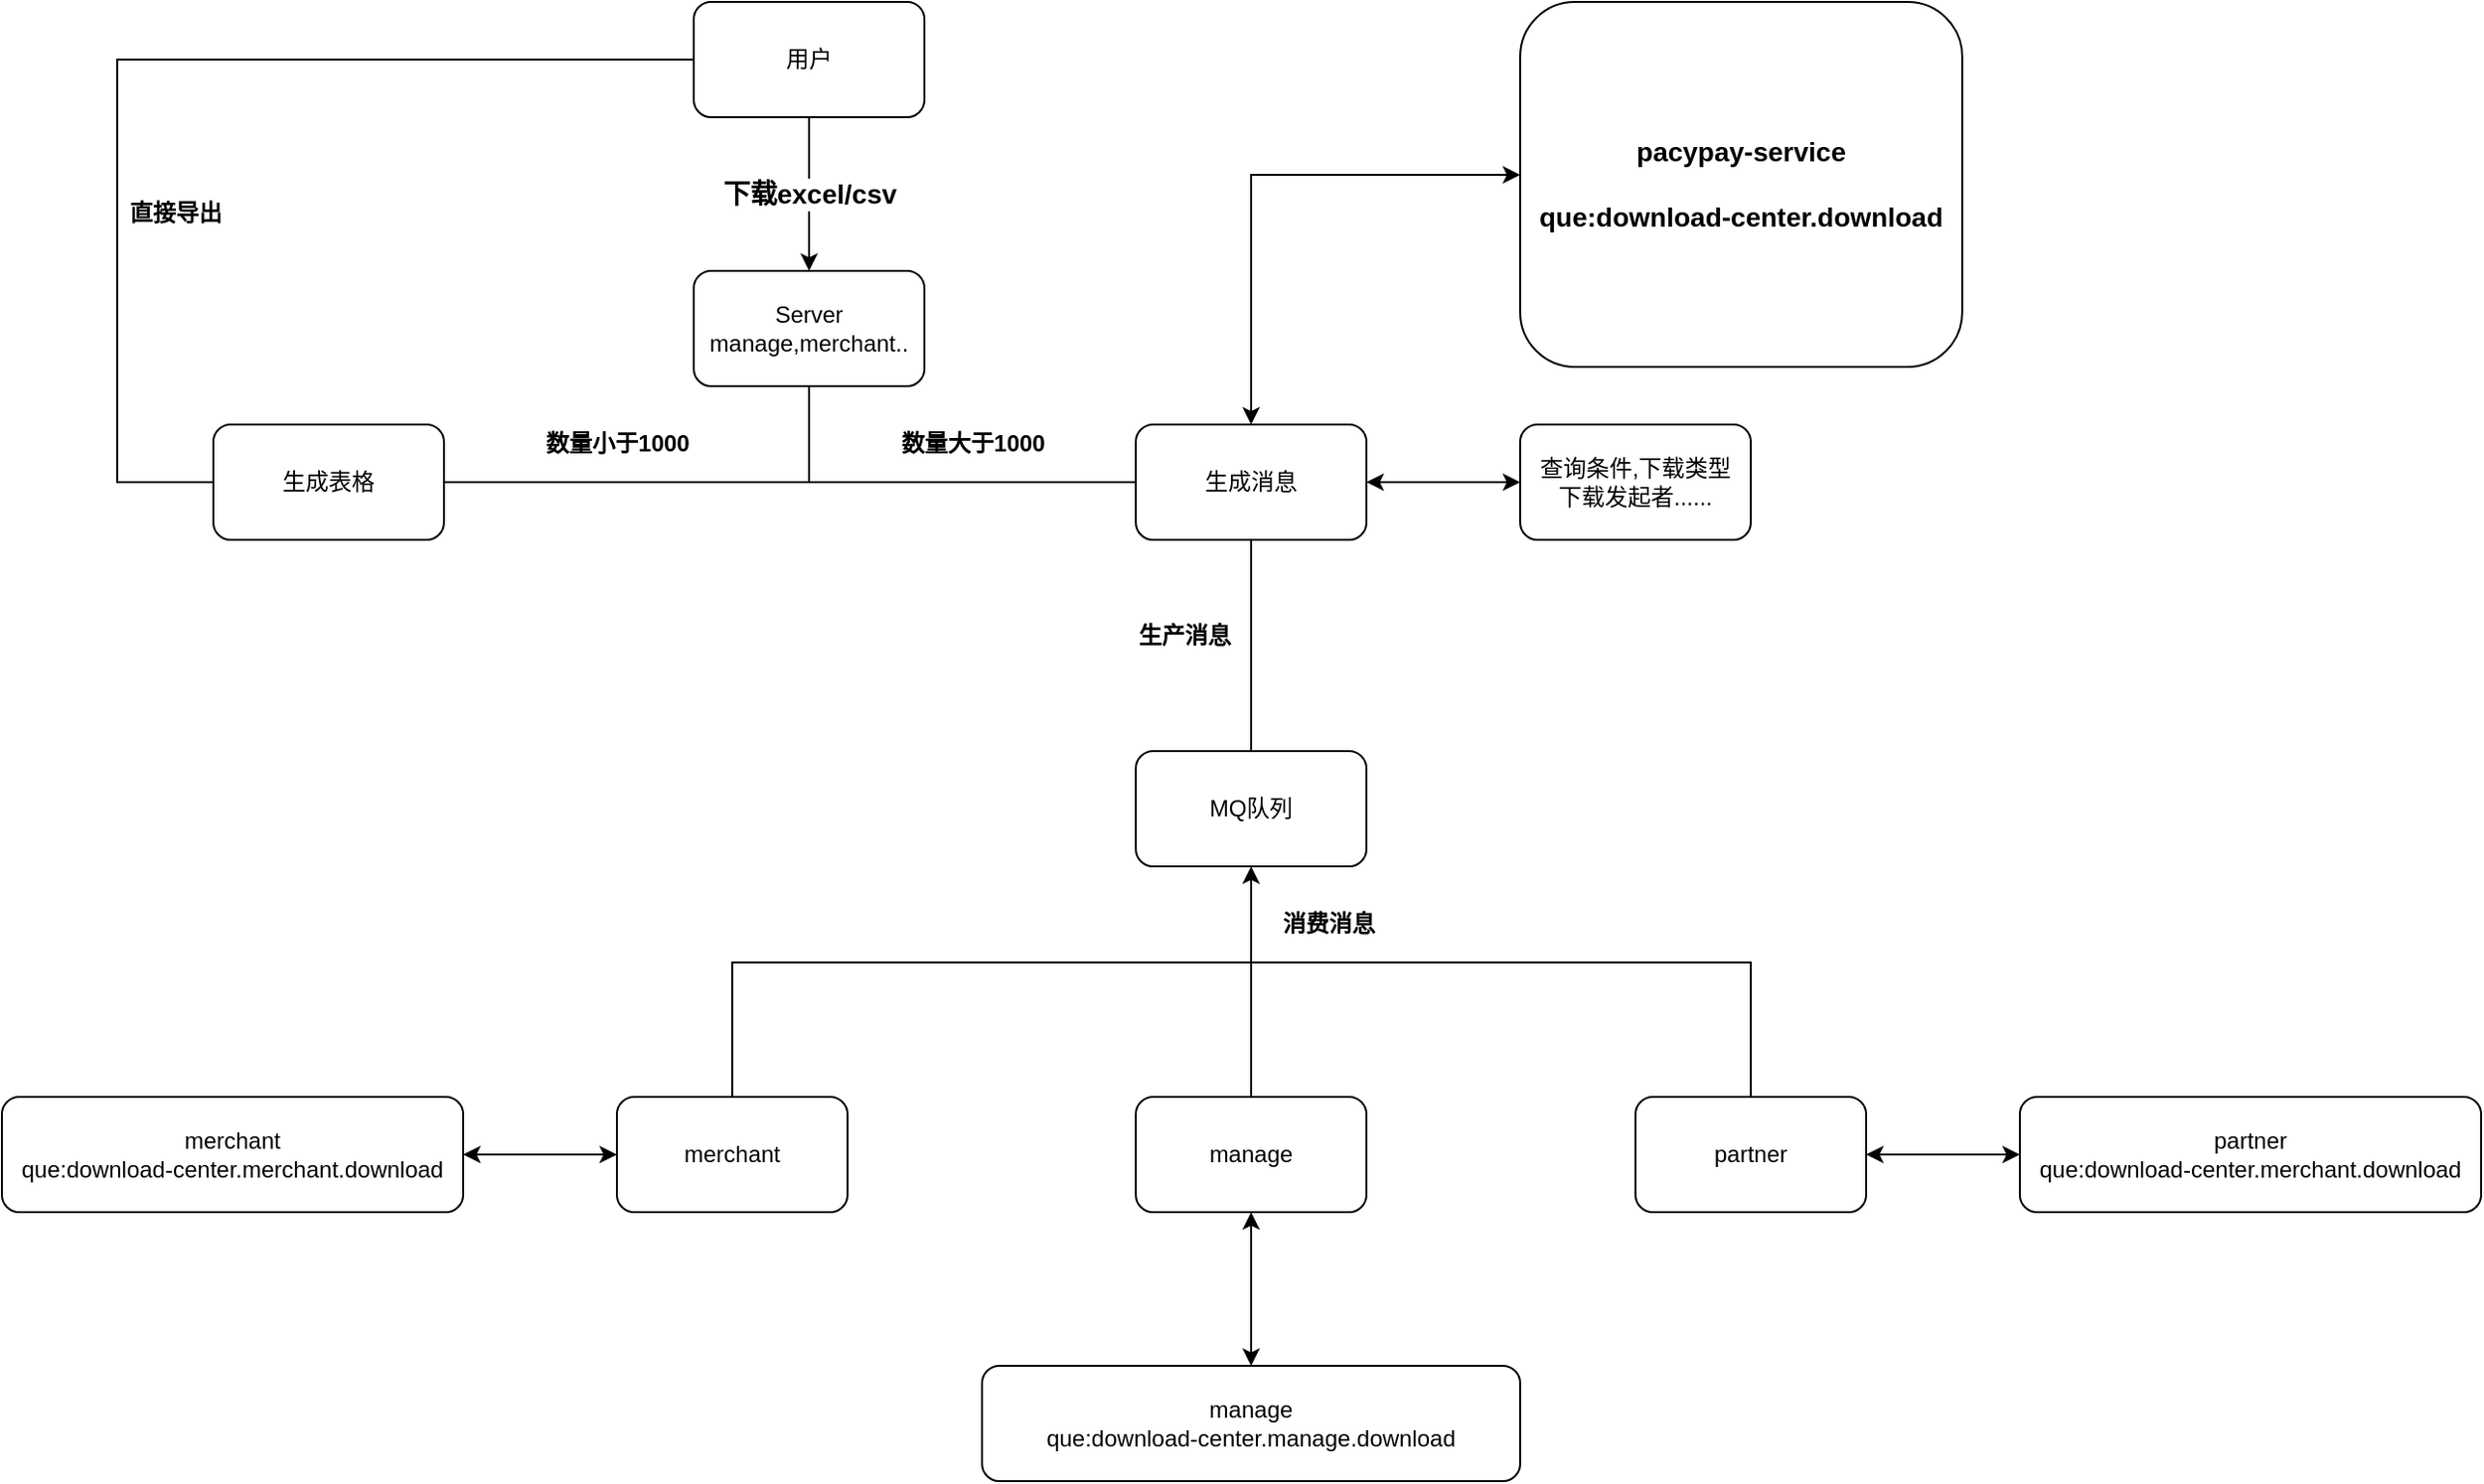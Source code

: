 <mxfile version="14.6.10" type="github">
  <diagram name="Page-1" id="2a216829-ef6e-dabb-86c1-c78162f3ba2b">
    <mxGraphModel dx="1422" dy="914" grid="1" gridSize="10" guides="1" tooltips="1" connect="1" arrows="1" fold="1" page="1" pageScale="1" pageWidth="850" pageHeight="1100" background="#ffffff" math="0" shadow="0">
      <root>
        <mxCell id="0" />
        <mxCell id="1" parent="0" />
        <mxCell id="29LC9v6IH8hvMAatevx2-4" value="&lt;b&gt;&lt;font style=&quot;font-size: 14px&quot;&gt;下载excel/csv&lt;/font&gt;&lt;/b&gt;" style="edgeStyle=orthogonalEdgeStyle;rounded=0;orthogonalLoop=1;jettySize=auto;html=1;align=center;" edge="1" parent="1" source="29LC9v6IH8hvMAatevx2-2" target="29LC9v6IH8hvMAatevx2-3">
          <mxGeometry relative="1" as="geometry" />
        </mxCell>
        <mxCell id="29LC9v6IH8hvMAatevx2-2" value="用户" style="rounded=1;whiteSpace=wrap;html=1;" vertex="1" parent="1">
          <mxGeometry x="590" y="30" width="120" height="60" as="geometry" />
        </mxCell>
        <mxCell id="29LC9v6IH8hvMAatevx2-3" value="Server&lt;br&gt;manage,merchant.." style="whiteSpace=wrap;html=1;rounded=1;strokeWidth=1;" vertex="1" parent="1">
          <mxGeometry x="590" y="170" width="120" height="60" as="geometry" />
        </mxCell>
        <mxCell id="29LC9v6IH8hvMAatevx2-12" value="" style="endArrow=classic;startArrow=classic;html=1;rounded=0;edgeStyle=orthogonalEdgeStyle;" edge="1" parent="1">
          <mxGeometry width="50" height="50" relative="1" as="geometry">
            <mxPoint x="450" y="280" as="sourcePoint" />
            <mxPoint x="830" y="280" as="targetPoint" />
          </mxGeometry>
        </mxCell>
        <mxCell id="29LC9v6IH8hvMAatevx2-13" value="" style="endArrow=none;html=1;rounded=0;edgeStyle=orthogonalEdgeStyle;" edge="1" parent="1">
          <mxGeometry width="50" height="50" relative="1" as="geometry">
            <mxPoint x="600" y="280" as="sourcePoint" />
            <mxPoint x="650" y="230" as="targetPoint" />
            <Array as="points">
              <mxPoint x="650" y="280" />
            </Array>
          </mxGeometry>
        </mxCell>
        <mxCell id="29LC9v6IH8hvMAatevx2-16" value="&lt;b&gt;数量小于1000&lt;/b&gt;" style="text;html=1;align=center;verticalAlign=middle;resizable=0;points=[];autosize=1;strokeColor=none;" vertex="1" parent="1">
          <mxGeometry x="505" y="250" width="90" height="20" as="geometry" />
        </mxCell>
        <mxCell id="29LC9v6IH8hvMAatevx2-17" value="&lt;b&gt;数量大于1000&lt;/b&gt;" style="text;html=1;align=center;verticalAlign=middle;resizable=0;points=[];autosize=1;strokeColor=none;" vertex="1" parent="1">
          <mxGeometry x="690" y="250" width="90" height="20" as="geometry" />
        </mxCell>
        <mxCell id="29LC9v6IH8hvMAatevx2-61" value="" style="edgeStyle=orthogonalEdgeStyle;rounded=0;orthogonalLoop=1;jettySize=auto;html=1;startArrow=classic;" edge="1" parent="1" source="29LC9v6IH8hvMAatevx2-18" target="29LC9v6IH8hvMAatevx2-60">
          <mxGeometry relative="1" as="geometry" />
        </mxCell>
        <mxCell id="29LC9v6IH8hvMAatevx2-18" value="生成消息" style="rounded=1;whiteSpace=wrap;html=1;strokeWidth=1;" vertex="1" parent="1">
          <mxGeometry x="820" y="250" width="120" height="60" as="geometry" />
        </mxCell>
        <mxCell id="29LC9v6IH8hvMAatevx2-19" value="生成表格" style="rounded=1;whiteSpace=wrap;html=1;strokeWidth=1;" vertex="1" parent="1">
          <mxGeometry x="340" y="250" width="120" height="60" as="geometry" />
        </mxCell>
        <mxCell id="29LC9v6IH8hvMAatevx2-25" value="" style="endArrow=none;html=1;rounded=0;edgeStyle=orthogonalEdgeStyle;exitX=0;exitY=0.5;exitDx=0;exitDy=0;entryX=0;entryY=0.5;entryDx=0;entryDy=0;" edge="1" parent="1" source="29LC9v6IH8hvMAatevx2-19" target="29LC9v6IH8hvMAatevx2-2">
          <mxGeometry width="50" height="50" relative="1" as="geometry">
            <mxPoint x="240" y="220" as="sourcePoint" />
            <mxPoint x="580" y="60" as="targetPoint" />
            <Array as="points">
              <mxPoint x="290" y="280" />
              <mxPoint x="290" y="60" />
            </Array>
          </mxGeometry>
        </mxCell>
        <mxCell id="29LC9v6IH8hvMAatevx2-26" value="&lt;b&gt;直接导出&lt;/b&gt;" style="text;html=1;align=center;verticalAlign=middle;resizable=0;points=[];autosize=1;strokeColor=none;" vertex="1" parent="1">
          <mxGeometry x="290" y="130" width="60" height="20" as="geometry" />
        </mxCell>
        <mxCell id="29LC9v6IH8hvMAatevx2-28" value="" style="endArrow=none;html=1;rounded=0;edgeStyle=orthogonalEdgeStyle;exitX=0.5;exitY=0;exitDx=0;exitDy=0;" edge="1" parent="1" source="29LC9v6IH8hvMAatevx2-30">
          <mxGeometry width="50" height="50" relative="1" as="geometry">
            <mxPoint x="880" y="490" as="sourcePoint" />
            <mxPoint x="880" y="310" as="targetPoint" />
          </mxGeometry>
        </mxCell>
        <mxCell id="29LC9v6IH8hvMAatevx2-30" value="MQ队列" style="rounded=1;whiteSpace=wrap;html=1;strokeWidth=1;" vertex="1" parent="1">
          <mxGeometry x="820" y="420" width="120" height="60" as="geometry" />
        </mxCell>
        <mxCell id="29LC9v6IH8hvMAatevx2-31" value="&lt;b&gt;生产消息&lt;/b&gt;" style="text;html=1;align=center;verticalAlign=middle;resizable=0;points=[];autosize=1;strokeColor=none;" vertex="1" parent="1">
          <mxGeometry x="815" y="350" width="60" height="20" as="geometry" />
        </mxCell>
        <mxCell id="29LC9v6IH8hvMAatevx2-47" value="" style="edgeStyle=orthogonalEdgeStyle;rounded=0;orthogonalLoop=1;jettySize=auto;html=1;startArrow=classic;" edge="1" parent="1" source="29LC9v6IH8hvMAatevx2-36" target="29LC9v6IH8hvMAatevx2-46">
          <mxGeometry relative="1" as="geometry" />
        </mxCell>
        <mxCell id="29LC9v6IH8hvMAatevx2-36" value="merchant" style="rounded=1;whiteSpace=wrap;html=1;strokeWidth=1;" vertex="1" parent="1">
          <mxGeometry x="550" y="600" width="120" height="60" as="geometry" />
        </mxCell>
        <mxCell id="29LC9v6IH8hvMAatevx2-49" value="" style="edgeStyle=orthogonalEdgeStyle;rounded=0;orthogonalLoop=1;jettySize=auto;html=1;startArrow=classic;" edge="1" parent="1" source="29LC9v6IH8hvMAatevx2-37" target="29LC9v6IH8hvMAatevx2-48">
          <mxGeometry relative="1" as="geometry" />
        </mxCell>
        <mxCell id="29LC9v6IH8hvMAatevx2-37" value="manage" style="rounded=1;whiteSpace=wrap;html=1;strokeWidth=1;" vertex="1" parent="1">
          <mxGeometry x="820" y="600" width="120" height="60" as="geometry" />
        </mxCell>
        <mxCell id="29LC9v6IH8hvMAatevx2-51" value="" style="edgeStyle=orthogonalEdgeStyle;rounded=0;orthogonalLoop=1;jettySize=auto;html=1;startArrow=classic;" edge="1" parent="1" source="29LC9v6IH8hvMAatevx2-38" target="29LC9v6IH8hvMAatevx2-50">
          <mxGeometry relative="1" as="geometry" />
        </mxCell>
        <mxCell id="29LC9v6IH8hvMAatevx2-38" value="partner" style="rounded=1;whiteSpace=wrap;html=1;strokeWidth=1;" vertex="1" parent="1">
          <mxGeometry x="1080" y="600" width="120" height="60" as="geometry" />
        </mxCell>
        <mxCell id="29LC9v6IH8hvMAatevx2-40" value="" style="endArrow=classic;html=1;rounded=0;edgeStyle=orthogonalEdgeStyle;exitX=0.5;exitY=0;exitDx=0;exitDy=0;entryX=0.5;entryY=1;entryDx=0;entryDy=0;" edge="1" parent="1" source="29LC9v6IH8hvMAatevx2-36" target="29LC9v6IH8hvMAatevx2-30">
          <mxGeometry width="50" height="50" relative="1" as="geometry">
            <mxPoint x="740" y="580" as="sourcePoint" />
            <mxPoint x="790" y="530" as="targetPoint" />
            <Array as="points">
              <mxPoint x="610" y="530" />
              <mxPoint x="880" y="530" />
            </Array>
          </mxGeometry>
        </mxCell>
        <mxCell id="29LC9v6IH8hvMAatevx2-43" value="" style="endArrow=none;html=1;rounded=0;edgeStyle=orthogonalEdgeStyle;exitX=0.5;exitY=0;exitDx=0;exitDy=0;" edge="1" parent="1" source="29LC9v6IH8hvMAatevx2-37">
          <mxGeometry width="50" height="50" relative="1" as="geometry">
            <mxPoint x="740" y="580" as="sourcePoint" />
            <mxPoint x="790" y="530" as="targetPoint" />
            <Array as="points">
              <mxPoint x="880" y="530" />
            </Array>
          </mxGeometry>
        </mxCell>
        <mxCell id="29LC9v6IH8hvMAatevx2-44" value="" style="endArrow=none;html=1;rounded=0;edgeStyle=orthogonalEdgeStyle;entryX=0.5;entryY=0;entryDx=0;entryDy=0;" edge="1" parent="1" target="29LC9v6IH8hvMAatevx2-38">
          <mxGeometry width="50" height="50" relative="1" as="geometry">
            <mxPoint x="870" y="530" as="sourcePoint" />
            <mxPoint x="1070" y="480" as="targetPoint" />
            <Array as="points">
              <mxPoint x="1140" y="530" />
            </Array>
          </mxGeometry>
        </mxCell>
        <mxCell id="29LC9v6IH8hvMAatevx2-45" value="&lt;b&gt;&lt;font style=&quot;font-size: 14px&quot;&gt;pacypay-service&lt;br&gt;&lt;br&gt;que:download-center.download&lt;br&gt;&lt;/font&gt;&lt;/b&gt;" style="rounded=1;whiteSpace=wrap;html=1;strokeWidth=1;align=center;" vertex="1" parent="1">
          <mxGeometry x="1020" y="30" width="230" height="190" as="geometry" />
        </mxCell>
        <mxCell id="29LC9v6IH8hvMAatevx2-46" value="merchant&lt;br&gt;que:download-center.merchant.download" style="rounded=1;whiteSpace=wrap;html=1;strokeWidth=1;" vertex="1" parent="1">
          <mxGeometry x="230" y="600" width="240" height="60" as="geometry" />
        </mxCell>
        <mxCell id="29LC9v6IH8hvMAatevx2-48" value="manage&lt;br&gt;que:download-center.manage.download" style="rounded=1;whiteSpace=wrap;html=1;strokeWidth=1;" vertex="1" parent="1">
          <mxGeometry x="740" y="740" width="280" height="60" as="geometry" />
        </mxCell>
        <mxCell id="29LC9v6IH8hvMAatevx2-50" value="partner&lt;br&gt;que:download-center.merchant.download" style="rounded=1;whiteSpace=wrap;html=1;strokeWidth=1;" vertex="1" parent="1">
          <mxGeometry x="1280" y="600" width="240" height="60" as="geometry" />
        </mxCell>
        <mxCell id="29LC9v6IH8hvMAatevx2-52" value="&lt;b&gt;消费消息&lt;/b&gt;" style="text;html=1;align=center;verticalAlign=middle;resizable=0;points=[];autosize=1;strokeColor=none;" vertex="1" parent="1">
          <mxGeometry x="890" y="500" width="60" height="20" as="geometry" />
        </mxCell>
        <mxCell id="29LC9v6IH8hvMAatevx2-53" value="" style="endArrow=classic;startArrow=classic;html=1;rounded=0;edgeStyle=orthogonalEdgeStyle;" edge="1" parent="1" source="29LC9v6IH8hvMAatevx2-18">
          <mxGeometry width="50" height="50" relative="1" as="geometry">
            <mxPoint x="850" y="190" as="sourcePoint" />
            <mxPoint x="1020" y="120" as="targetPoint" />
            <Array as="points">
              <mxPoint x="880" y="120" />
              <mxPoint x="900" y="120" />
            </Array>
          </mxGeometry>
        </mxCell>
        <mxCell id="29LC9v6IH8hvMAatevx2-60" value="查询条件,下载类型&lt;br&gt;下载发起者......" style="rounded=1;whiteSpace=wrap;html=1;strokeWidth=1;" vertex="1" parent="1">
          <mxGeometry x="1020" y="250" width="120" height="60" as="geometry" />
        </mxCell>
      </root>
    </mxGraphModel>
  </diagram>
</mxfile>
